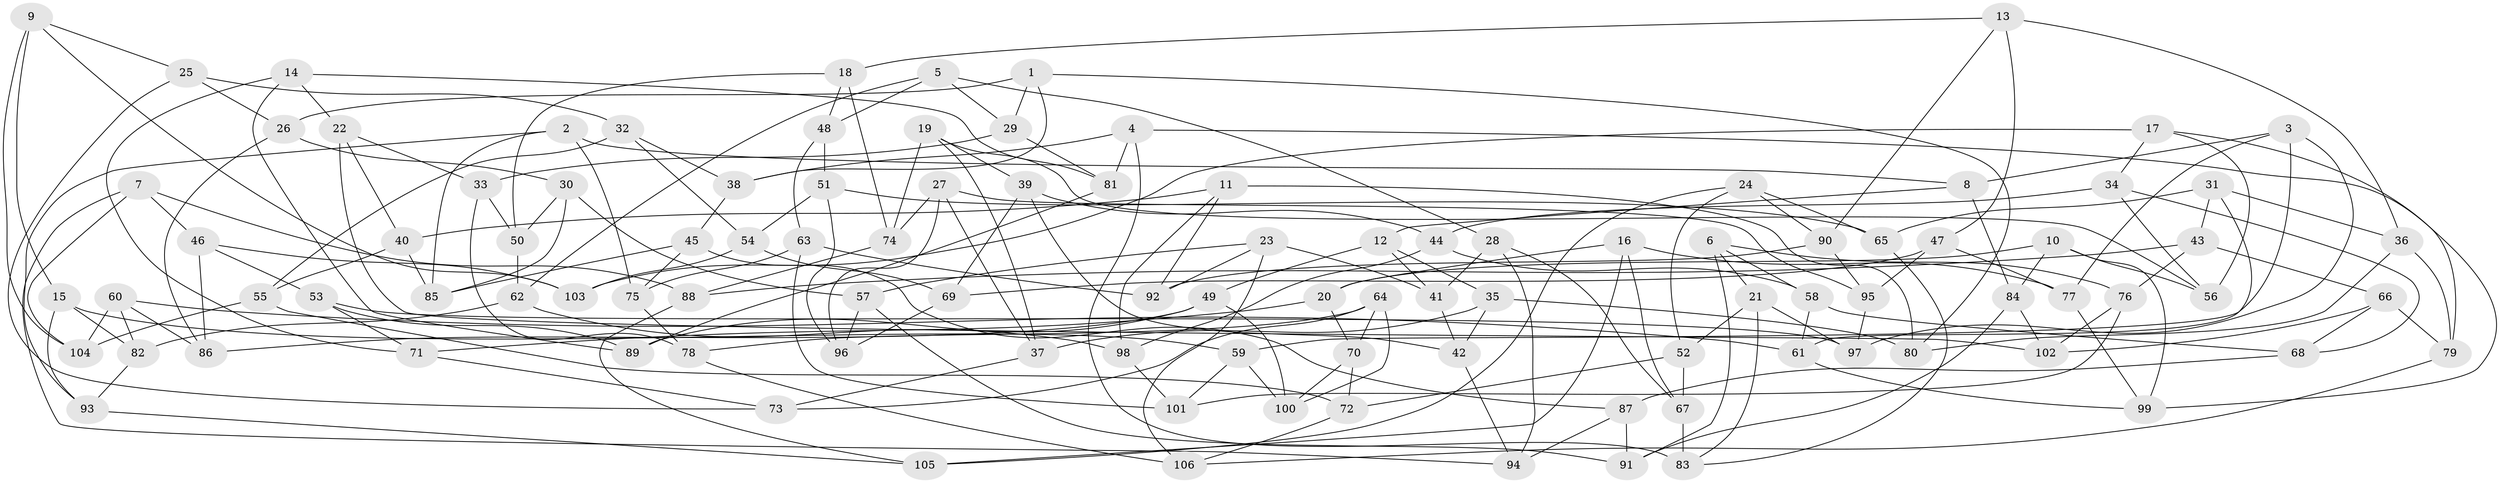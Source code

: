 // coarse degree distribution, {6: 0.5303030303030303, 4: 0.3484848484848485, 5: 0.07575757575757576, 3: 0.045454545454545456}
// Generated by graph-tools (version 1.1) at 2025/24/03/03/25 07:24:30]
// undirected, 106 vertices, 212 edges
graph export_dot {
graph [start="1"]
  node [color=gray90,style=filled];
  1;
  2;
  3;
  4;
  5;
  6;
  7;
  8;
  9;
  10;
  11;
  12;
  13;
  14;
  15;
  16;
  17;
  18;
  19;
  20;
  21;
  22;
  23;
  24;
  25;
  26;
  27;
  28;
  29;
  30;
  31;
  32;
  33;
  34;
  35;
  36;
  37;
  38;
  39;
  40;
  41;
  42;
  43;
  44;
  45;
  46;
  47;
  48;
  49;
  50;
  51;
  52;
  53;
  54;
  55;
  56;
  57;
  58;
  59;
  60;
  61;
  62;
  63;
  64;
  65;
  66;
  67;
  68;
  69;
  70;
  71;
  72;
  73;
  74;
  75;
  76;
  77;
  78;
  79;
  80;
  81;
  82;
  83;
  84;
  85;
  86;
  87;
  88;
  89;
  90;
  91;
  92;
  93;
  94;
  95;
  96;
  97;
  98;
  99;
  100;
  101;
  102;
  103;
  104;
  105;
  106;
  1 -- 29;
  1 -- 38;
  1 -- 26;
  1 -- 80;
  2 -- 93;
  2 -- 8;
  2 -- 75;
  2 -- 85;
  3 -- 77;
  3 -- 8;
  3 -- 97;
  3 -- 59;
  4 -- 38;
  4 -- 83;
  4 -- 99;
  4 -- 81;
  5 -- 28;
  5 -- 48;
  5 -- 29;
  5 -- 62;
  6 -- 91;
  6 -- 76;
  6 -- 58;
  6 -- 21;
  7 -- 94;
  7 -- 88;
  7 -- 104;
  7 -- 46;
  8 -- 84;
  8 -- 12;
  9 -- 104;
  9 -- 25;
  9 -- 15;
  9 -- 103;
  10 -- 99;
  10 -- 56;
  10 -- 20;
  10 -- 84;
  11 -- 80;
  11 -- 92;
  11 -- 40;
  11 -- 98;
  12 -- 41;
  12 -- 35;
  12 -- 49;
  13 -- 90;
  13 -- 36;
  13 -- 47;
  13 -- 18;
  14 -- 71;
  14 -- 22;
  14 -- 81;
  14 -- 89;
  15 -- 59;
  15 -- 93;
  15 -- 82;
  16 -- 20;
  16 -- 77;
  16 -- 67;
  16 -- 105;
  17 -- 103;
  17 -- 56;
  17 -- 34;
  17 -- 79;
  18 -- 48;
  18 -- 50;
  18 -- 74;
  19 -- 37;
  19 -- 39;
  19 -- 56;
  19 -- 74;
  20 -- 71;
  20 -- 70;
  21 -- 83;
  21 -- 97;
  21 -- 52;
  22 -- 40;
  22 -- 33;
  22 -- 102;
  23 -- 106;
  23 -- 92;
  23 -- 41;
  23 -- 57;
  24 -- 105;
  24 -- 52;
  24 -- 65;
  24 -- 90;
  25 -- 73;
  25 -- 26;
  25 -- 32;
  26 -- 86;
  26 -- 30;
  27 -- 95;
  27 -- 37;
  27 -- 96;
  27 -- 74;
  28 -- 94;
  28 -- 41;
  28 -- 67;
  29 -- 81;
  29 -- 33;
  30 -- 57;
  30 -- 85;
  30 -- 50;
  31 -- 61;
  31 -- 65;
  31 -- 43;
  31 -- 36;
  32 -- 38;
  32 -- 54;
  32 -- 55;
  33 -- 50;
  33 -- 78;
  34 -- 56;
  34 -- 68;
  34 -- 44;
  35 -- 42;
  35 -- 80;
  35 -- 37;
  36 -- 79;
  36 -- 80;
  37 -- 73;
  38 -- 45;
  39 -- 44;
  39 -- 42;
  39 -- 69;
  40 -- 85;
  40 -- 55;
  41 -- 42;
  42 -- 94;
  43 -- 66;
  43 -- 88;
  43 -- 76;
  44 -- 58;
  44 -- 98;
  45 -- 87;
  45 -- 75;
  45 -- 85;
  46 -- 103;
  46 -- 86;
  46 -- 53;
  47 -- 77;
  47 -- 69;
  47 -- 95;
  48 -- 51;
  48 -- 63;
  49 -- 100;
  49 -- 86;
  49 -- 89;
  50 -- 62;
  51 -- 54;
  51 -- 96;
  51 -- 65;
  52 -- 72;
  52 -- 67;
  53 -- 71;
  53 -- 97;
  53 -- 89;
  54 -- 69;
  54 -- 103;
  55 -- 104;
  55 -- 72;
  57 -- 96;
  57 -- 91;
  58 -- 61;
  58 -- 68;
  59 -- 101;
  59 -- 100;
  60 -- 86;
  60 -- 104;
  60 -- 82;
  60 -- 61;
  61 -- 99;
  62 -- 98;
  62 -- 82;
  63 -- 92;
  63 -- 101;
  63 -- 75;
  64 -- 73;
  64 -- 100;
  64 -- 78;
  64 -- 70;
  65 -- 83;
  66 -- 79;
  66 -- 102;
  66 -- 68;
  67 -- 83;
  68 -- 87;
  69 -- 96;
  70 -- 72;
  70 -- 100;
  71 -- 73;
  72 -- 106;
  74 -- 88;
  75 -- 78;
  76 -- 101;
  76 -- 102;
  77 -- 99;
  78 -- 106;
  79 -- 106;
  81 -- 89;
  82 -- 93;
  84 -- 102;
  84 -- 91;
  87 -- 94;
  87 -- 91;
  88 -- 105;
  90 -- 92;
  90 -- 95;
  93 -- 105;
  95 -- 97;
  98 -- 101;
}
